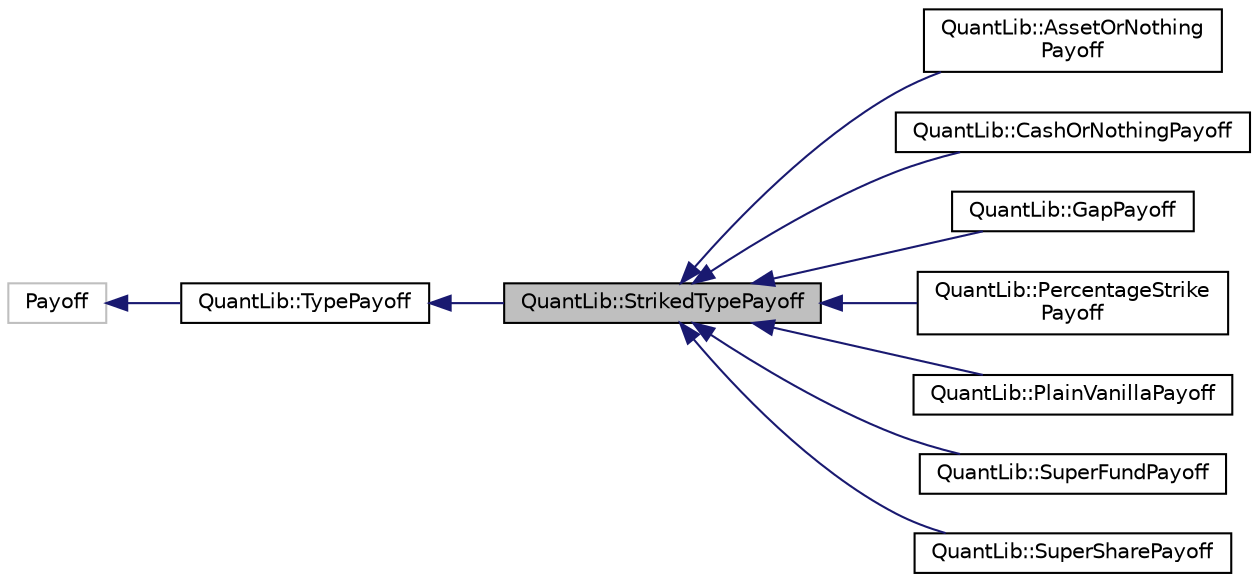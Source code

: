 digraph "QuantLib::StrikedTypePayoff"
{
  edge [fontname="Helvetica",fontsize="10",labelfontname="Helvetica",labelfontsize="10"];
  node [fontname="Helvetica",fontsize="10",shape=record];
  rankdir="LR";
  Node1 [label="QuantLib::StrikedTypePayoff",height=0.2,width=0.4,color="black", fillcolor="grey75", style="filled", fontcolor="black"];
  Node2 -> Node1 [dir="back",color="midnightblue",fontsize="10",style="solid"];
  Node2 [label="QuantLib::TypePayoff",height=0.2,width=0.4,color="black", fillcolor="white", style="filled",URL="$class_quant_lib_1_1_type_payoff.html",tooltip="Intermediate class for put/call payoffs. "];
  Node3 -> Node2 [dir="back",color="midnightblue",fontsize="10",style="solid"];
  Node3 [label="Payoff",height=0.2,width=0.4,color="grey75", fillcolor="white", style="filled"];
  Node1 -> Node4 [dir="back",color="midnightblue",fontsize="10",style="solid"];
  Node4 [label="QuantLib::AssetOrNothing\lPayoff",height=0.2,width=0.4,color="black", fillcolor="white", style="filled",URL="$class_quant_lib_1_1_asset_or_nothing_payoff.html",tooltip="Binary asset-or-nothing payoff. "];
  Node1 -> Node5 [dir="back",color="midnightblue",fontsize="10",style="solid"];
  Node5 [label="QuantLib::CashOrNothingPayoff",height=0.2,width=0.4,color="black", fillcolor="white", style="filled",URL="$class_quant_lib_1_1_cash_or_nothing_payoff.html",tooltip="Binary cash-or-nothing payoff. "];
  Node1 -> Node6 [dir="back",color="midnightblue",fontsize="10",style="solid"];
  Node6 [label="QuantLib::GapPayoff",height=0.2,width=0.4,color="black", fillcolor="white", style="filled",URL="$class_quant_lib_1_1_gap_payoff.html",tooltip="Binary gap payoff. "];
  Node1 -> Node7 [dir="back",color="midnightblue",fontsize="10",style="solid"];
  Node7 [label="QuantLib::PercentageStrike\lPayoff",height=0.2,width=0.4,color="black", fillcolor="white", style="filled",URL="$class_quant_lib_1_1_percentage_strike_payoff.html",tooltip="Payoff with strike expressed as percentage "];
  Node1 -> Node8 [dir="back",color="midnightblue",fontsize="10",style="solid"];
  Node8 [label="QuantLib::PlainVanillaPayoff",height=0.2,width=0.4,color="black", fillcolor="white", style="filled",URL="$class_quant_lib_1_1_plain_vanilla_payoff.html",tooltip="Plain-vanilla payoff. "];
  Node1 -> Node9 [dir="back",color="midnightblue",fontsize="10",style="solid"];
  Node9 [label="QuantLib::SuperFundPayoff",height=0.2,width=0.4,color="black", fillcolor="white", style="filled",URL="$class_quant_lib_1_1_super_fund_payoff.html",tooltip="Binary supershare and superfund payoffs. "];
  Node1 -> Node10 [dir="back",color="midnightblue",fontsize="10",style="solid"];
  Node10 [label="QuantLib::SuperSharePayoff",height=0.2,width=0.4,color="black", fillcolor="white", style="filled",URL="$class_quant_lib_1_1_super_share_payoff.html",tooltip="Binary supershare payoff. "];
}
